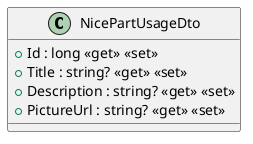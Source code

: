 @startuml
class NicePartUsageDto {
    + Id : long <<get>> <<set>>
    + Title : string? <<get>> <<set>>
    + Description : string? <<get>> <<set>>
    + PictureUrl : string? <<get>> <<set>>
}
@enduml
